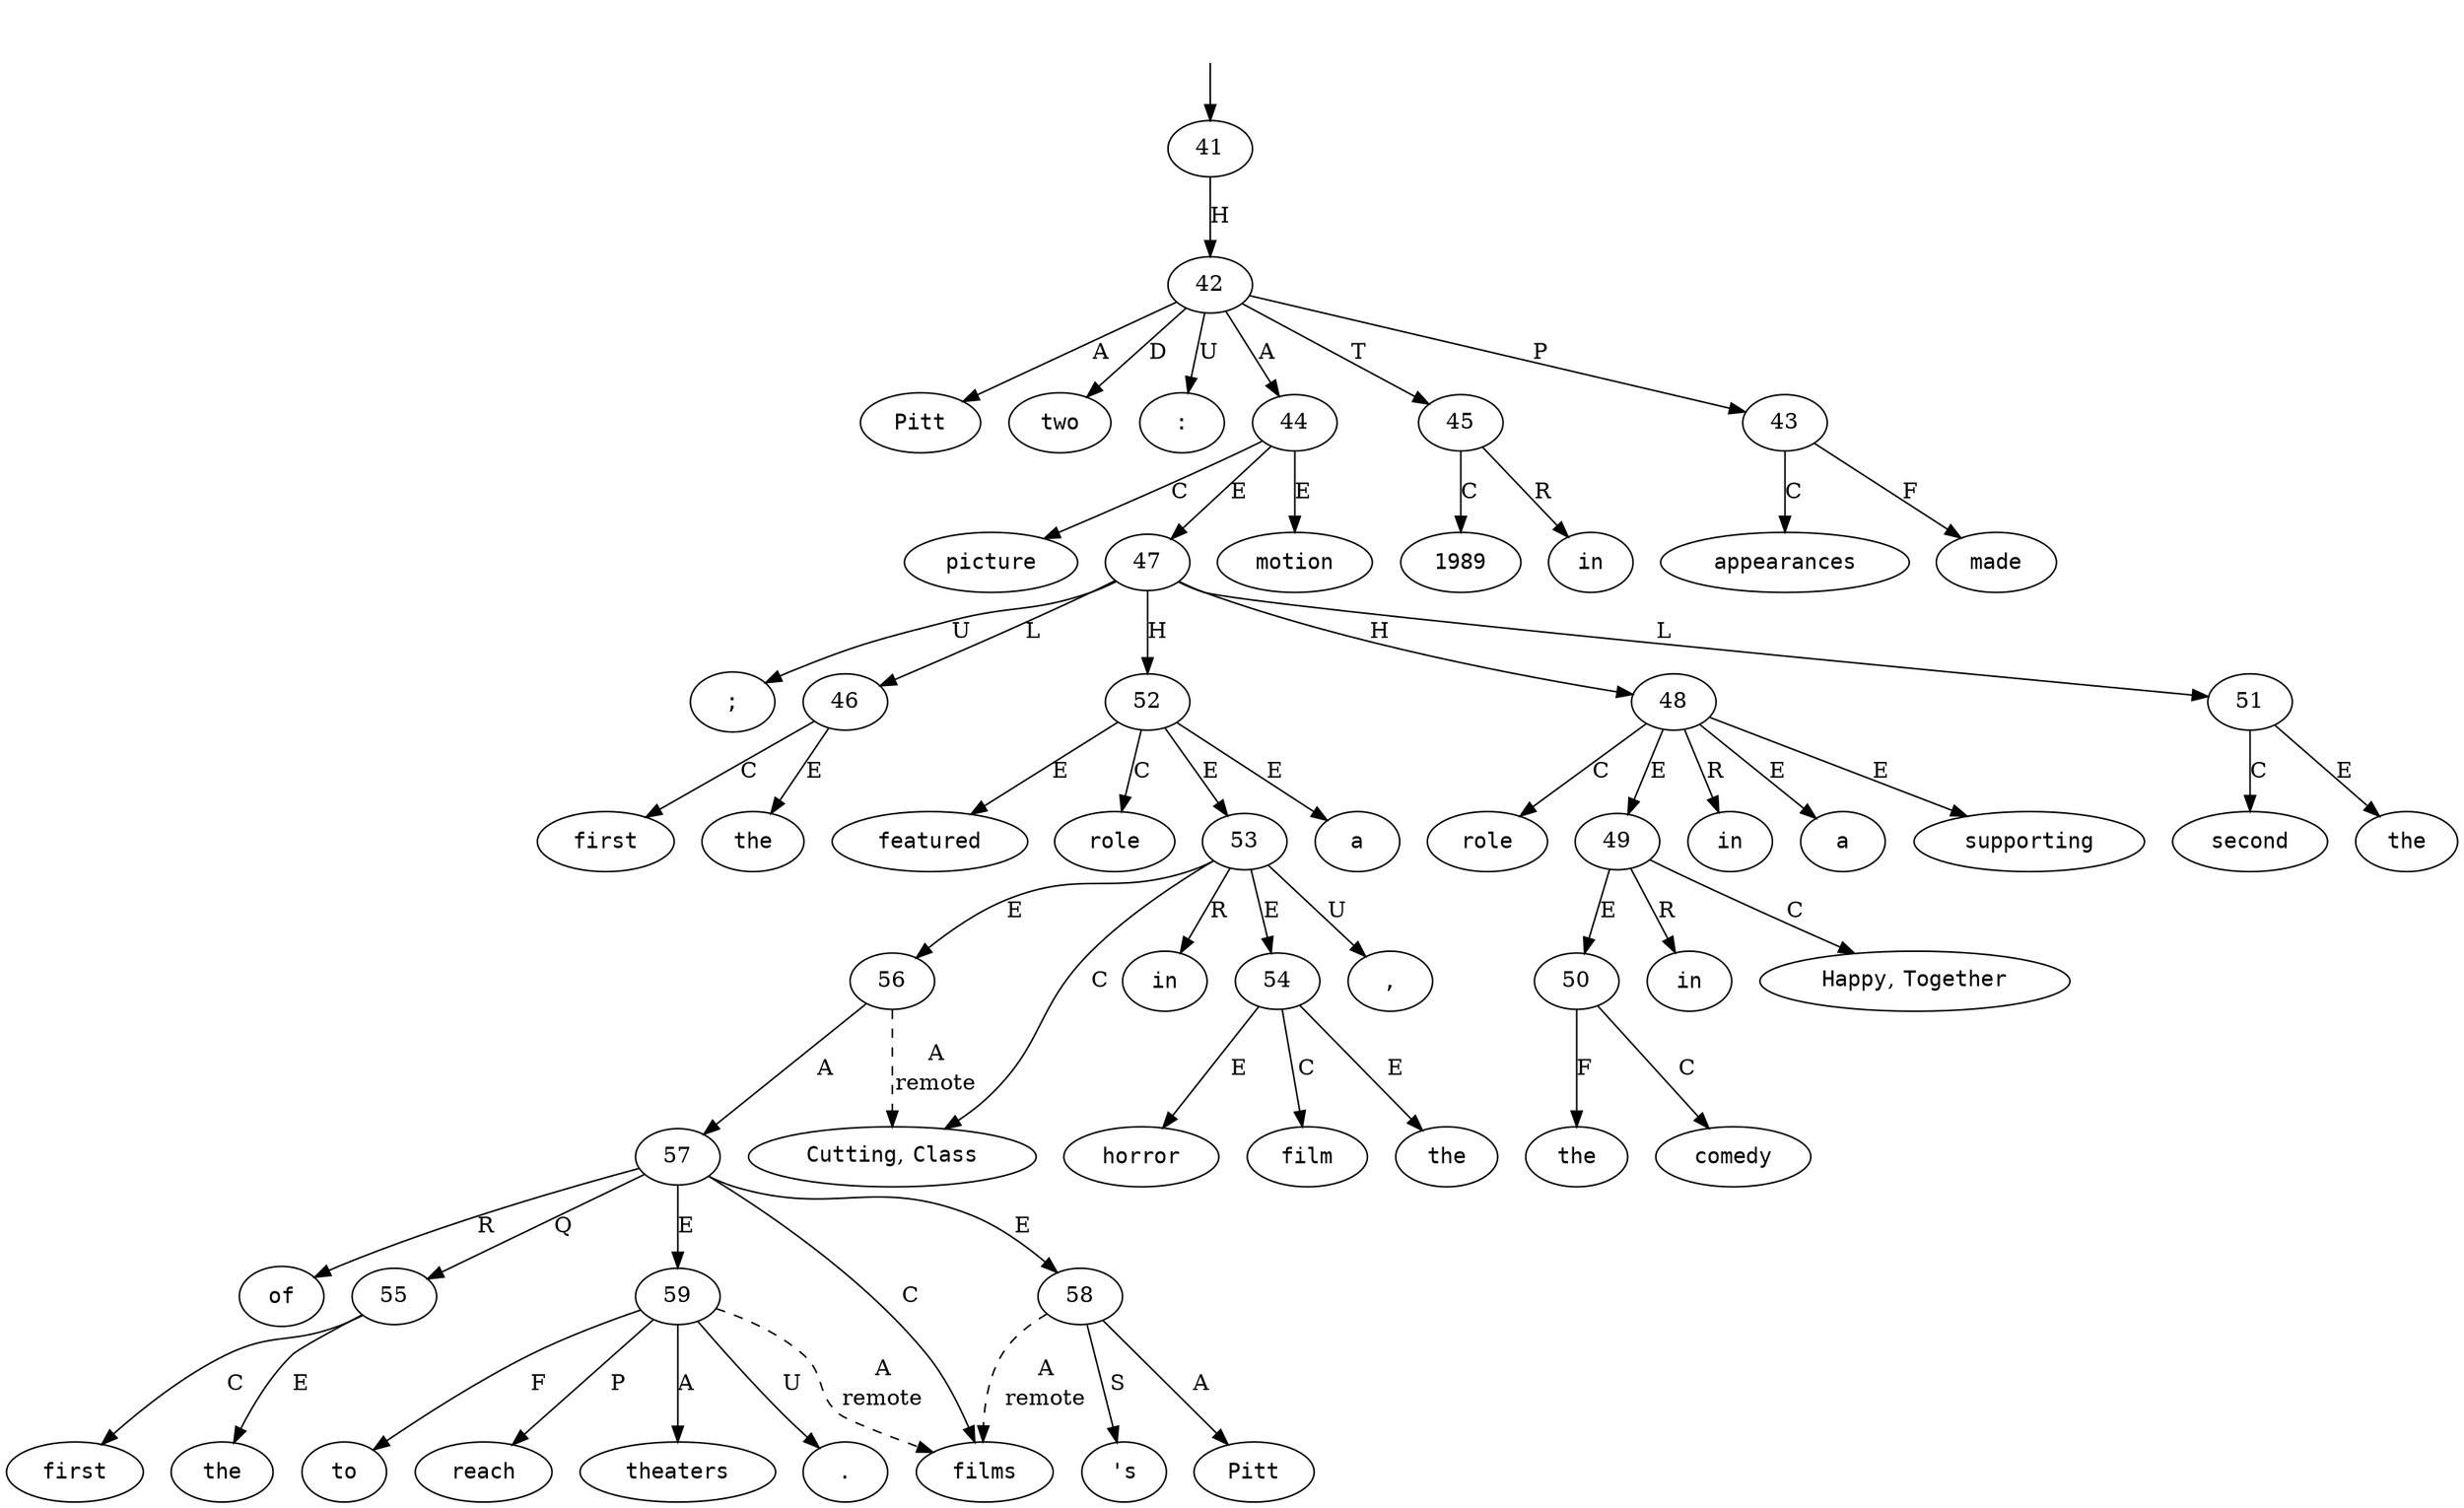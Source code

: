 digraph "28009" {
  top [ style=invis ];
  top -> 41;
  0 [ shape=oval, label=<<table align="center" border="0" cellspacing="0"><tr><td colspan="2"><font face="Courier">Pitt</font></td></tr></table>> ];
  1 [ shape=oval, label=<<table align="center" border="0" cellspacing="0"><tr><td colspan="2"><font face="Courier">made</font></td></tr></table>> ];
  2 [ shape=oval, label=<<table align="center" border="0" cellspacing="0"><tr><td colspan="2"><font face="Courier">two</font></td></tr></table>> ];
  3 [ shape=oval, label=<<table align="center" border="0" cellspacing="0"><tr><td colspan="2"><font face="Courier">motion</font></td></tr></table>> ];
  4 [ shape=oval, label=<<table align="center" border="0" cellspacing="0"><tr><td colspan="2"><font face="Courier">picture</font></td></tr></table>> ];
  5 [ shape=oval, label=<<table align="center" border="0" cellspacing="0"><tr><td colspan="2"><font face="Courier">appearances</font></td></tr></table>> ];
  6 [ shape=oval, label=<<table align="center" border="0" cellspacing="0"><tr><td colspan="2"><font face="Courier">in</font></td></tr></table>> ];
  7 [ shape=oval, label=<<table align="center" border="0" cellspacing="0"><tr><td colspan="2"><font face="Courier">1989</font></td></tr></table>> ];
  8 [ shape=oval, label=<<table align="center" border="0" cellspacing="0"><tr><td colspan="2"><font face="Courier">:</font></td></tr></table>> ];
  9 [ shape=oval, label=<<table align="center" border="0" cellspacing="0"><tr><td colspan="2"><font face="Courier">the</font></td></tr></table>> ];
  10 [ shape=oval, label=<<table align="center" border="0" cellspacing="0"><tr><td colspan="2"><font face="Courier">first</font></td></tr></table>> ];
  11 [ shape=oval, label=<<table align="center" border="0" cellspacing="0"><tr><td colspan="2"><font face="Courier">in</font></td></tr></table>> ];
  12 [ shape=oval, label=<<table align="center" border="0" cellspacing="0"><tr><td colspan="2"><font face="Courier">a</font></td></tr></table>> ];
  13 [ shape=oval, label=<<table align="center" border="0" cellspacing="0"><tr><td colspan="2"><font face="Courier">supporting</font></td></tr></table>> ];
  14 [ shape=oval, label=<<table align="center" border="0" cellspacing="0"><tr><td colspan="2"><font face="Courier">role</font></td></tr></table>> ];
  15 [ shape=oval, label=<<table align="center" border="0" cellspacing="0"><tr><td colspan="2"><font face="Courier">in</font></td></tr></table>> ];
  16 [ shape=oval, label=<<table align="center" border="0" cellspacing="0"><tr><td colspan="2"><font face="Courier">the</font></td></tr></table>> ];
  17 [ shape=oval, label=<<table align="center" border="0" cellspacing="0"><tr><td colspan="2"><font face="Courier">comedy</font></td></tr></table>> ];
  18 [ shape=oval, label=<<table align="center" border="0" cellspacing="0"><tr><td colspan="2"><font face="Courier">Happy</font>,&nbsp;<font face="Courier">Together</font></td></tr></table>> ];
  19 [ shape=oval, label=<<table align="center" border="0" cellspacing="0"><tr><td colspan="2"><font face="Courier">;</font></td></tr></table>> ];
  20 [ shape=oval, label=<<table align="center" border="0" cellspacing="0"><tr><td colspan="2"><font face="Courier">the</font></td></tr></table>> ];
  21 [ shape=oval, label=<<table align="center" border="0" cellspacing="0"><tr><td colspan="2"><font face="Courier">second</font></td></tr></table>> ];
  22 [ shape=oval, label=<<table align="center" border="0" cellspacing="0"><tr><td colspan="2"><font face="Courier">a</font></td></tr></table>> ];
  23 [ shape=oval, label=<<table align="center" border="0" cellspacing="0"><tr><td colspan="2"><font face="Courier">featured</font></td></tr></table>> ];
  24 [ shape=oval, label=<<table align="center" border="0" cellspacing="0"><tr><td colspan="2"><font face="Courier">role</font></td></tr></table>> ];
  25 [ shape=oval, label=<<table align="center" border="0" cellspacing="0"><tr><td colspan="2"><font face="Courier">in</font></td></tr></table>> ];
  26 [ shape=oval, label=<<table align="center" border="0" cellspacing="0"><tr><td colspan="2"><font face="Courier">the</font></td></tr></table>> ];
  27 [ shape=oval, label=<<table align="center" border="0" cellspacing="0"><tr><td colspan="2"><font face="Courier">horror</font></td></tr></table>> ];
  28 [ shape=oval, label=<<table align="center" border="0" cellspacing="0"><tr><td colspan="2"><font face="Courier">film</font></td></tr></table>> ];
  29 [ shape=oval, label=<<table align="center" border="0" cellspacing="0"><tr><td colspan="2"><font face="Courier">Cutting</font>,&nbsp;<font face="Courier">Class</font></td></tr></table>> ];
  30 [ shape=oval, label=<<table align="center" border="0" cellspacing="0"><tr><td colspan="2"><font face="Courier">,</font></td></tr></table>> ];
  31 [ shape=oval, label=<<table align="center" border="0" cellspacing="0"><tr><td colspan="2"><font face="Courier">the</font></td></tr></table>> ];
  32 [ shape=oval, label=<<table align="center" border="0" cellspacing="0"><tr><td colspan="2"><font face="Courier">first</font></td></tr></table>> ];
  33 [ shape=oval, label=<<table align="center" border="0" cellspacing="0"><tr><td colspan="2"><font face="Courier">of</font></td></tr></table>> ];
  34 [ shape=oval, label=<<table align="center" border="0" cellspacing="0"><tr><td colspan="2"><font face="Courier">Pitt</font></td></tr></table>> ];
  35 [ shape=oval, label=<<table align="center" border="0" cellspacing="0"><tr><td colspan="2"><font face="Courier">&#x27;s</font></td></tr></table>> ];
  36 [ shape=oval, label=<<table align="center" border="0" cellspacing="0"><tr><td colspan="2"><font face="Courier">films</font></td></tr></table>> ];
  37 [ shape=oval, label=<<table align="center" border="0" cellspacing="0"><tr><td colspan="2"><font face="Courier">to</font></td></tr></table>> ];
  38 [ shape=oval, label=<<table align="center" border="0" cellspacing="0"><tr><td colspan="2"><font face="Courier">reach</font></td></tr></table>> ];
  39 [ shape=oval, label=<<table align="center" border="0" cellspacing="0"><tr><td colspan="2"><font face="Courier">theaters</font></td></tr></table>> ];
  40 [ shape=oval, label=<<table align="center" border="0" cellspacing="0"><tr><td colspan="2"><font face="Courier">.</font></td></tr></table>> ];
  41 -> 42 [ label="H" ];
  42 -> 44 [ label="A" ];
  42 -> 2 [ label="D" ];
  42 -> 45 [ label="T" ];
  42 -> 0 [ label="A" ];
  42 -> 8 [ label="U" ];
  42 -> 43 [ label="P" ];
  43 -> 5 [ label="C" ];
  43 -> 1 [ label="F" ];
  44 -> 47 [ label="E" ];
  44 -> 3 [ label="E" ];
  44 -> 4 [ label="C" ];
  45 -> 6 [ label="R" ];
  45 -> 7 [ label="C" ];
  46 -> 10 [ label="C" ];
  46 -> 9 [ label="E" ];
  47 -> 52 [ label="H" ];
  47 -> 48 [ label="H" ];
  47 -> 46 [ label="L" ];
  47 -> 51 [ label="L" ];
  47 -> 19 [ label="U" ];
  48 -> 14 [ label="C" ];
  48 -> 11 [ label="R" ];
  48 -> 13 [ label="E" ];
  48 -> 12 [ label="E" ];
  48 -> 49 [ label="E" ];
  49 -> 50 [ label="E" ];
  49 -> 15 [ label="R" ];
  49 -> 18 [ label="C" ];
  50 -> 17 [ label="C" ];
  50 -> 16 [ label="F" ];
  51 -> 20 [ label="E" ];
  51 -> 21 [ label="C" ];
  52 -> 24 [ label="C" ];
  52 -> 22 [ label="E" ];
  52 -> 23 [ label="E" ];
  52 -> 53 [ label="E" ];
  53 -> 29 [ label="C" ];
  53 -> 56 [ label="E" ];
  53 -> 30 [ label="U" ];
  53 -> 25 [ label="R" ];
  53 -> 54 [ label="E" ];
  54 -> 26 [ label="E" ];
  54 -> 28 [ label="C" ];
  54 -> 27 [ label="E" ];
  55 -> 32 [ label="C" ];
  55 -> 31 [ label="E" ];
  56 -> 57 [ label="A" ];
  56 -> 29 [ label=<<table align="center" border="0" cellspacing="0"><tr><td colspan="1">A</td></tr><tr><td>remote</td></tr></table>>, style=dashed ];
  57 -> 33 [ label="R" ];
  57 -> 59 [ label="E" ];
  57 -> 58 [ label="E" ];
  57 -> 55 [ label="Q" ];
  57 -> 36 [ label="C" ];
  58 -> 36 [ label=<<table align="center" border="0" cellspacing="0"><tr><td colspan="1">A</td></tr><tr><td>remote</td></tr></table>>, style=dashed ];
  58 -> 35 [ label="S" ];
  58 -> 34 [ label="A" ];
  59 -> 37 [ label="F" ];
  59 -> 38 [ label="P" ];
  59 -> 39 [ label="A" ];
  59 -> 40 [ label="U" ];
  59 -> 36 [ label=<<table align="center" border="0" cellspacing="0"><tr><td colspan="1">A</td></tr><tr><td>remote</td></tr></table>>, style=dashed ];
}

